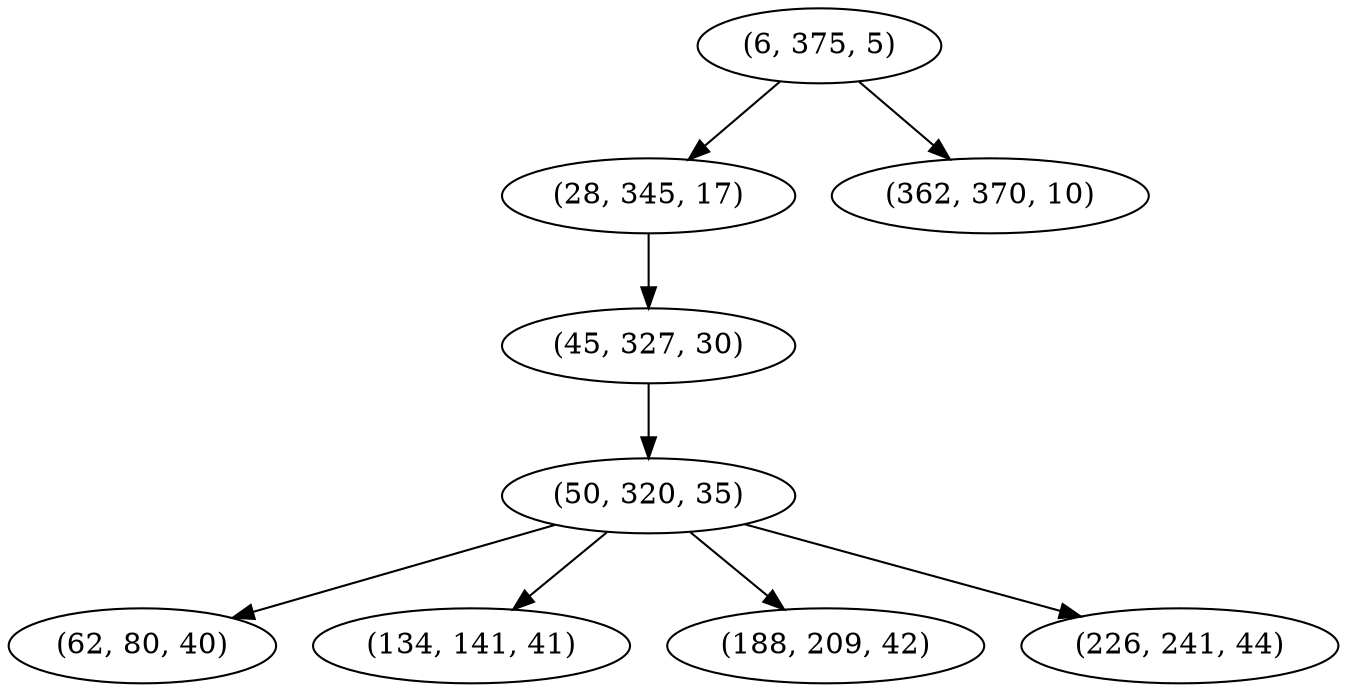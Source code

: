 digraph tree {
    "(6, 375, 5)";
    "(28, 345, 17)";
    "(45, 327, 30)";
    "(50, 320, 35)";
    "(62, 80, 40)";
    "(134, 141, 41)";
    "(188, 209, 42)";
    "(226, 241, 44)";
    "(362, 370, 10)";
    "(6, 375, 5)" -> "(28, 345, 17)";
    "(6, 375, 5)" -> "(362, 370, 10)";
    "(28, 345, 17)" -> "(45, 327, 30)";
    "(45, 327, 30)" -> "(50, 320, 35)";
    "(50, 320, 35)" -> "(62, 80, 40)";
    "(50, 320, 35)" -> "(134, 141, 41)";
    "(50, 320, 35)" -> "(188, 209, 42)";
    "(50, 320, 35)" -> "(226, 241, 44)";
}
